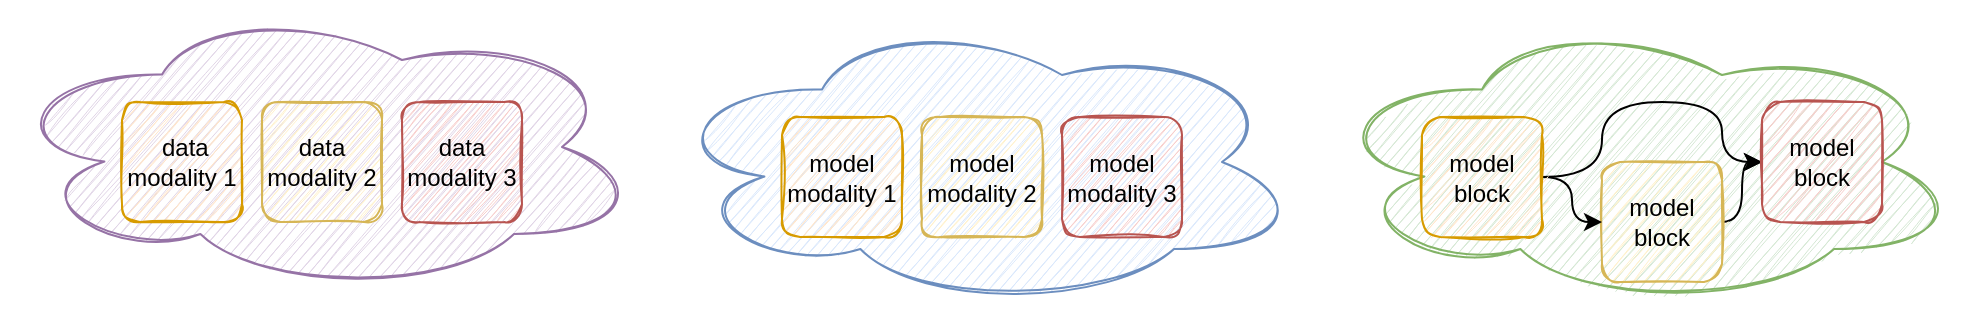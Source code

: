<mxfile>
    <diagram id="-EBQWhlQAWKDKDOYKeBi" name="Page-1">
        <mxGraphModel dx="2137" dy="1545" grid="1" gridSize="10" guides="1" tooltips="1" connect="1" arrows="1" fold="1" page="1" pageScale="1" pageWidth="413" pageHeight="583" math="0" shadow="0">
            <root>
                <mxCell id="0"/>
                <mxCell id="1" parent="0"/>
                <mxCell id="11" value="" style="ellipse;shape=cloud;whiteSpace=wrap;html=1;sketch=1;fillColor=#d5e8d4;strokeColor=#82b366;" vertex="1" parent="1">
                    <mxGeometry x="660" y="417.5" width="320" height="145" as="geometry"/>
                </mxCell>
                <mxCell id="17" style="edgeStyle=orthogonalEdgeStyle;curved=1;html=1;exitX=1;exitY=0.5;exitDx=0;exitDy=0;entryX=0;entryY=0.5;entryDx=0;entryDy=0;" edge="1" parent="1" source="13" target="14">
                    <mxGeometry relative="1" as="geometry"/>
                </mxCell>
                <mxCell id="13" value="model block" style="rounded=1;whiteSpace=wrap;html=1;fillColor=#fff2cc;strokeColor=#d6b656;sketch=1;" vertex="1" parent="1">
                    <mxGeometry x="800" y="490" width="60" height="60" as="geometry"/>
                </mxCell>
                <mxCell id="6" value="" style="ellipse;shape=cloud;whiteSpace=wrap;html=1;sketch=1;fillColor=#e1d5e7;strokeColor=#9673a6;" vertex="1" parent="1">
                    <mxGeometry y="410" width="320" height="145" as="geometry"/>
                </mxCell>
                <mxCell id="3" value="&amp;nbsp;data modality 1" style="rounded=1;whiteSpace=wrap;html=1;fillColor=#ffe6cc;strokeColor=#d79b00;sketch=1;" vertex="1" parent="1">
                    <mxGeometry x="60" y="460" width="60" height="60" as="geometry"/>
                </mxCell>
                <mxCell id="4" value="&lt;span&gt;data modality 2&lt;/span&gt;" style="rounded=1;whiteSpace=wrap;html=1;fillColor=#fff2cc;strokeColor=#d6b656;sketch=1;" vertex="1" parent="1">
                    <mxGeometry x="130" y="460" width="60" height="60" as="geometry"/>
                </mxCell>
                <mxCell id="5" value="&lt;span&gt;data modality 3&lt;/span&gt;" style="rounded=1;whiteSpace=wrap;html=1;fillColor=#f8cecc;strokeColor=#b85450;sketch=1;" vertex="1" parent="1">
                    <mxGeometry x="200" y="460" width="60" height="60" as="geometry"/>
                </mxCell>
                <mxCell id="7" value="" style="ellipse;shape=cloud;whiteSpace=wrap;html=1;sketch=1;fillColor=#dae8fc;strokeColor=#6c8ebf;" vertex="1" parent="1">
                    <mxGeometry x="330" y="417.5" width="320" height="145" as="geometry"/>
                </mxCell>
                <mxCell id="8" value="model modality 1" style="rounded=1;whiteSpace=wrap;html=1;fillColor=#ffe6cc;strokeColor=#d79b00;sketch=1;" vertex="1" parent="1">
                    <mxGeometry x="390" y="467.5" width="60" height="60" as="geometry"/>
                </mxCell>
                <mxCell id="9" value="model&lt;br&gt;&lt;span&gt;modality 2&lt;/span&gt;" style="rounded=1;whiteSpace=wrap;html=1;fillColor=#fff2cc;strokeColor=#d6b656;sketch=1;" vertex="1" parent="1">
                    <mxGeometry x="460" y="467.5" width="60" height="60" as="geometry"/>
                </mxCell>
                <mxCell id="10" value="&lt;span&gt;model modality 3&lt;/span&gt;" style="rounded=1;whiteSpace=wrap;html=1;fillColor=#f8cecc;strokeColor=#b85450;sketch=1;" vertex="1" parent="1">
                    <mxGeometry x="530" y="467.5" width="60" height="60" as="geometry"/>
                </mxCell>
                <mxCell id="15" style="edgeStyle=orthogonalEdgeStyle;html=1;exitX=1;exitY=0.5;exitDx=0;exitDy=0;curved=1;entryX=0;entryY=0.5;entryDx=0;entryDy=0;" edge="1" parent="1" source="12" target="14">
                    <mxGeometry relative="1" as="geometry">
                        <Array as="points">
                            <mxPoint x="800" y="497"/>
                            <mxPoint x="800" y="460"/>
                            <mxPoint x="860" y="460"/>
                        </Array>
                    </mxGeometry>
                </mxCell>
                <mxCell id="16" style="edgeStyle=orthogonalEdgeStyle;curved=1;html=1;exitX=1;exitY=0.5;exitDx=0;exitDy=0;entryX=0;entryY=0.5;entryDx=0;entryDy=0;" edge="1" parent="1" source="12" target="13">
                    <mxGeometry relative="1" as="geometry"/>
                </mxCell>
                <mxCell id="12" value="model block" style="rounded=1;whiteSpace=wrap;html=1;fillColor=#ffe6cc;strokeColor=#d79b00;sketch=1;" vertex="1" parent="1">
                    <mxGeometry x="710" y="467.5" width="60" height="60" as="geometry"/>
                </mxCell>
                <mxCell id="14" value="model block" style="rounded=1;whiteSpace=wrap;html=1;fillColor=#f8cecc;strokeColor=#b85450;sketch=1;" vertex="1" parent="1">
                    <mxGeometry x="880" y="460" width="60" height="60" as="geometry"/>
                </mxCell>
            </root>
        </mxGraphModel>
    </diagram>
</mxfile>